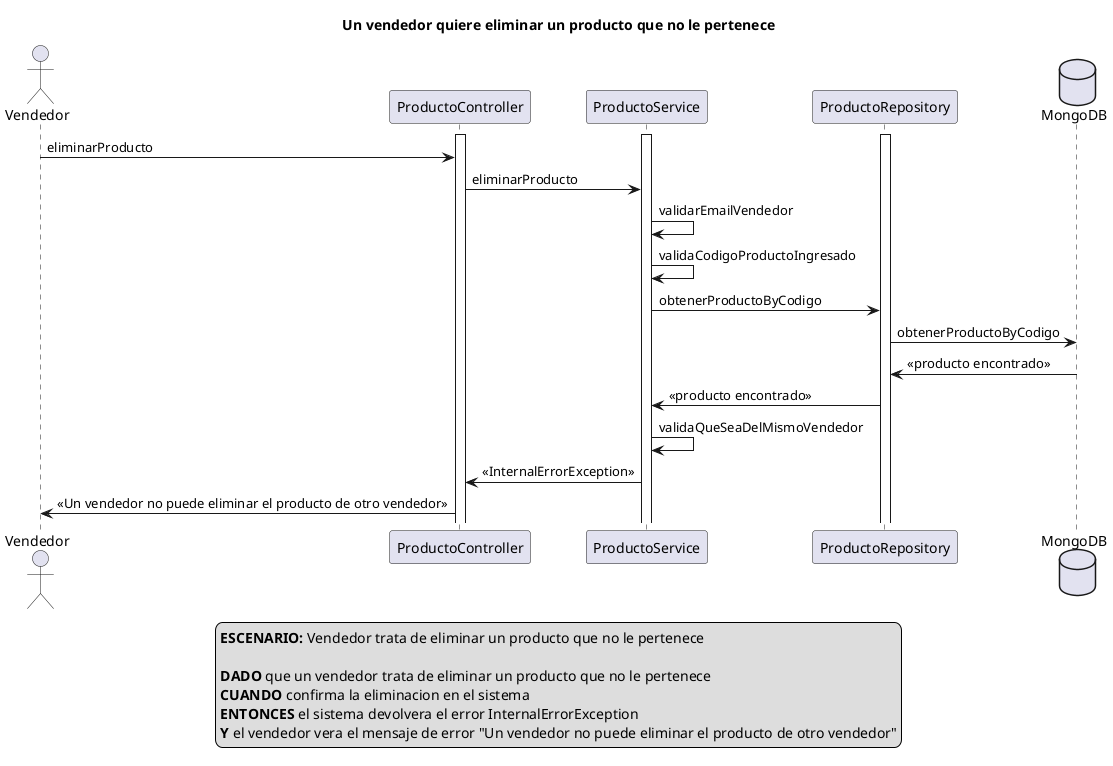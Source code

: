 @startuml
actor Vendedor
activate ProductoController
activate ProductoService
activate ProductoRepository
database MongoDB

title Un vendedor quiere eliminar un producto que no le pertenece

Vendedor -> ProductoController: eliminarProducto

ProductoController -> ProductoService: eliminarProducto

ProductoService -> ProductoService: validarEmailVendedor

ProductoService -> ProductoService: validaCodigoProductoIngresado

ProductoService -> ProductoRepository: obtenerProductoByCodigo

ProductoRepository -> MongoDB: obtenerProductoByCodigo

MongoDB -> ProductoRepository: <<producto encontrado>>

ProductoRepository -> ProductoService: <<producto encontrado>>

ProductoService -> ProductoService: validaQueSeaDelMismoVendedor

ProductoService -> ProductoController: <<InternalErrorException>>

ProductoController -> Vendedor: <<Un vendedor no puede eliminar el producto de otro vendedor>>

legend
<b>ESCENARIO:</b> Vendedor trata de eliminar un producto que no le pertenece

<b>DADO</b> que un vendedor trata de eliminar un producto que no le pertenece
<b>CUANDO</b> confirma la eliminacion en el sistema  
<b>ENTONCES</b> el sistema devolvera el error InternalErrorException
<b>Y</b> el vendedor vera el mensaje de error "Un vendedor no puede eliminar el producto de otro vendedor"
end legend

@enduml